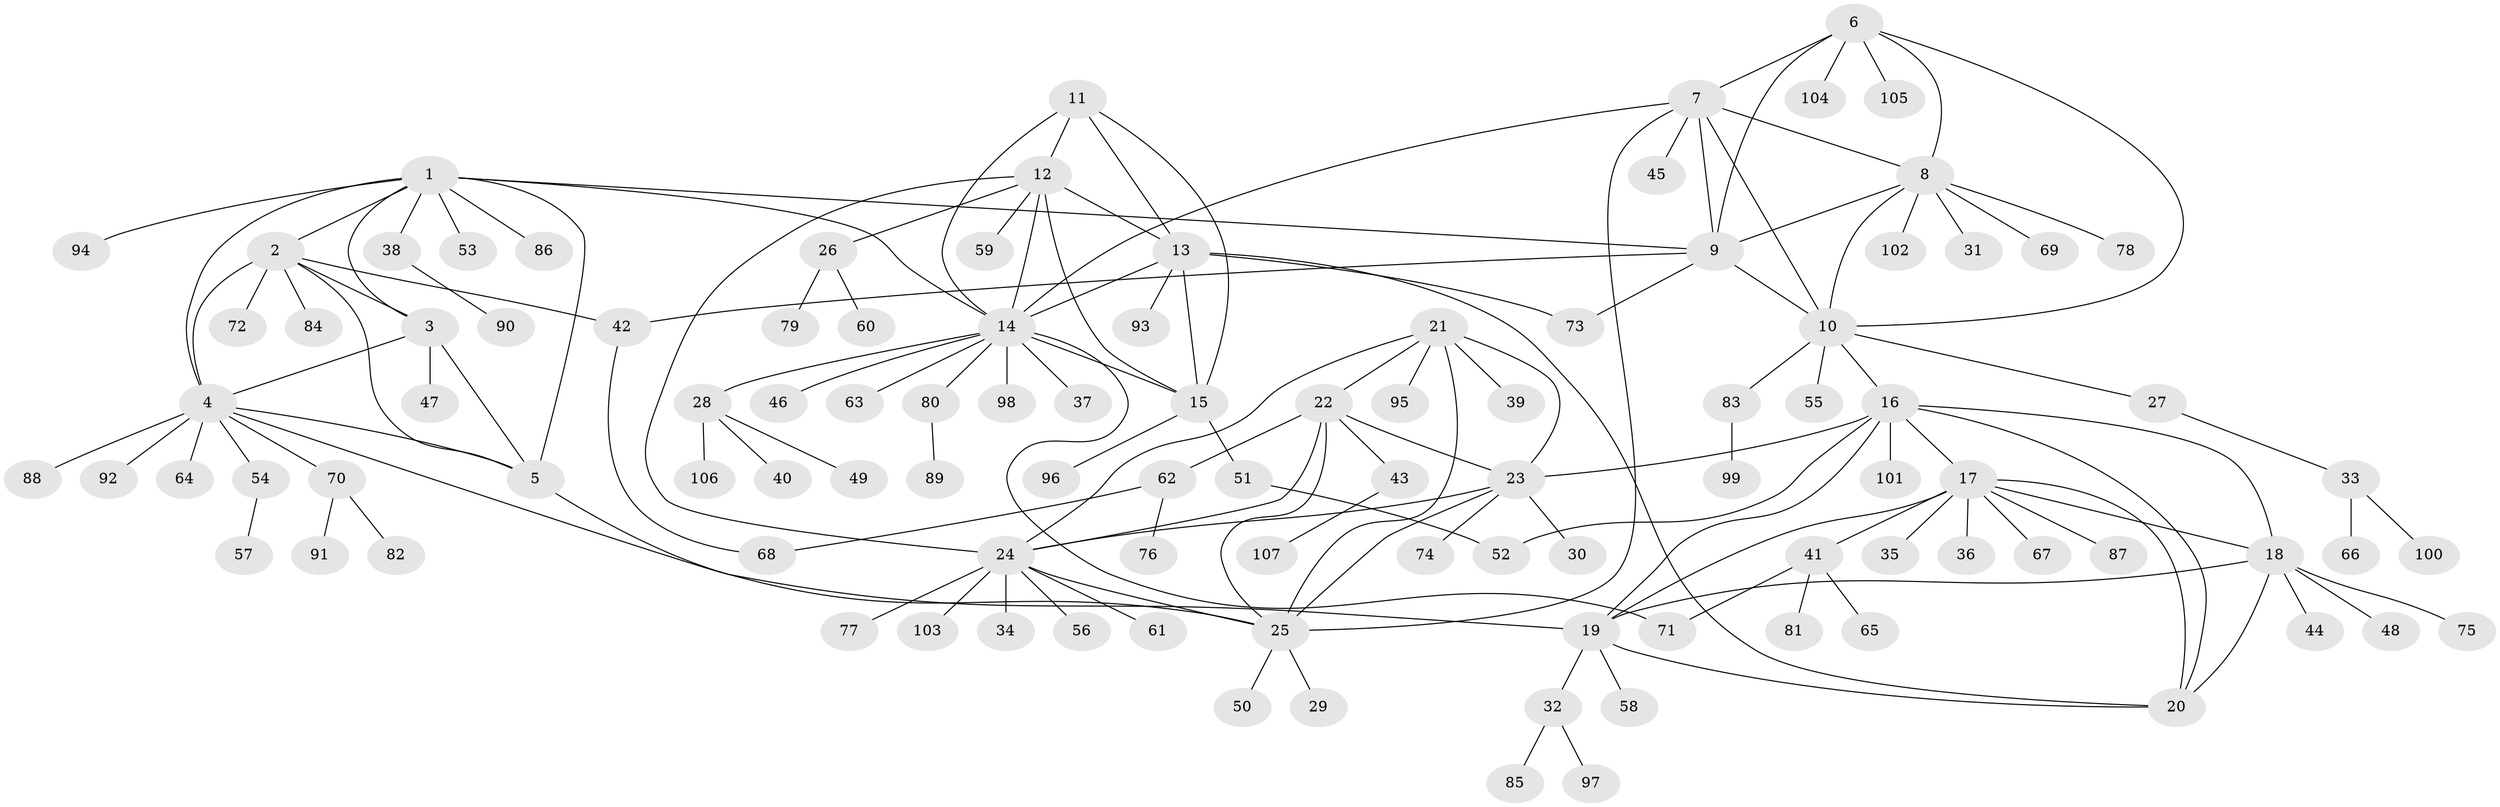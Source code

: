 // Generated by graph-tools (version 1.1) at 2025/37/03/09/25 02:37:34]
// undirected, 107 vertices, 147 edges
graph export_dot {
graph [start="1"]
  node [color=gray90,style=filled];
  1;
  2;
  3;
  4;
  5;
  6;
  7;
  8;
  9;
  10;
  11;
  12;
  13;
  14;
  15;
  16;
  17;
  18;
  19;
  20;
  21;
  22;
  23;
  24;
  25;
  26;
  27;
  28;
  29;
  30;
  31;
  32;
  33;
  34;
  35;
  36;
  37;
  38;
  39;
  40;
  41;
  42;
  43;
  44;
  45;
  46;
  47;
  48;
  49;
  50;
  51;
  52;
  53;
  54;
  55;
  56;
  57;
  58;
  59;
  60;
  61;
  62;
  63;
  64;
  65;
  66;
  67;
  68;
  69;
  70;
  71;
  72;
  73;
  74;
  75;
  76;
  77;
  78;
  79;
  80;
  81;
  82;
  83;
  84;
  85;
  86;
  87;
  88;
  89;
  90;
  91;
  92;
  93;
  94;
  95;
  96;
  97;
  98;
  99;
  100;
  101;
  102;
  103;
  104;
  105;
  106;
  107;
  1 -- 2;
  1 -- 3;
  1 -- 4;
  1 -- 5;
  1 -- 9;
  1 -- 14;
  1 -- 38;
  1 -- 53;
  1 -- 86;
  1 -- 94;
  2 -- 3;
  2 -- 4;
  2 -- 5;
  2 -- 42;
  2 -- 72;
  2 -- 84;
  3 -- 4;
  3 -- 5;
  3 -- 47;
  4 -- 5;
  4 -- 19;
  4 -- 54;
  4 -- 64;
  4 -- 70;
  4 -- 88;
  4 -- 92;
  5 -- 25;
  6 -- 7;
  6 -- 8;
  6 -- 9;
  6 -- 10;
  6 -- 104;
  6 -- 105;
  7 -- 8;
  7 -- 9;
  7 -- 10;
  7 -- 14;
  7 -- 25;
  7 -- 45;
  8 -- 9;
  8 -- 10;
  8 -- 31;
  8 -- 69;
  8 -- 78;
  8 -- 102;
  9 -- 10;
  9 -- 42;
  9 -- 73;
  10 -- 16;
  10 -- 27;
  10 -- 55;
  10 -- 83;
  11 -- 12;
  11 -- 13;
  11 -- 14;
  11 -- 15;
  12 -- 13;
  12 -- 14;
  12 -- 15;
  12 -- 24;
  12 -- 26;
  12 -- 59;
  13 -- 14;
  13 -- 15;
  13 -- 20;
  13 -- 73;
  13 -- 93;
  14 -- 15;
  14 -- 28;
  14 -- 37;
  14 -- 46;
  14 -- 63;
  14 -- 71;
  14 -- 80;
  14 -- 98;
  15 -- 51;
  15 -- 96;
  16 -- 17;
  16 -- 18;
  16 -- 19;
  16 -- 20;
  16 -- 23;
  16 -- 52;
  16 -- 101;
  17 -- 18;
  17 -- 19;
  17 -- 20;
  17 -- 35;
  17 -- 36;
  17 -- 41;
  17 -- 67;
  17 -- 87;
  18 -- 19;
  18 -- 20;
  18 -- 44;
  18 -- 48;
  18 -- 75;
  19 -- 20;
  19 -- 32;
  19 -- 58;
  21 -- 22;
  21 -- 23;
  21 -- 24;
  21 -- 25;
  21 -- 39;
  21 -- 95;
  22 -- 23;
  22 -- 24;
  22 -- 25;
  22 -- 43;
  22 -- 62;
  23 -- 24;
  23 -- 25;
  23 -- 30;
  23 -- 74;
  24 -- 25;
  24 -- 34;
  24 -- 56;
  24 -- 61;
  24 -- 77;
  24 -- 103;
  25 -- 29;
  25 -- 50;
  26 -- 60;
  26 -- 79;
  27 -- 33;
  28 -- 40;
  28 -- 49;
  28 -- 106;
  32 -- 85;
  32 -- 97;
  33 -- 66;
  33 -- 100;
  38 -- 90;
  41 -- 65;
  41 -- 71;
  41 -- 81;
  42 -- 68;
  43 -- 107;
  51 -- 52;
  54 -- 57;
  62 -- 68;
  62 -- 76;
  70 -- 82;
  70 -- 91;
  80 -- 89;
  83 -- 99;
}
